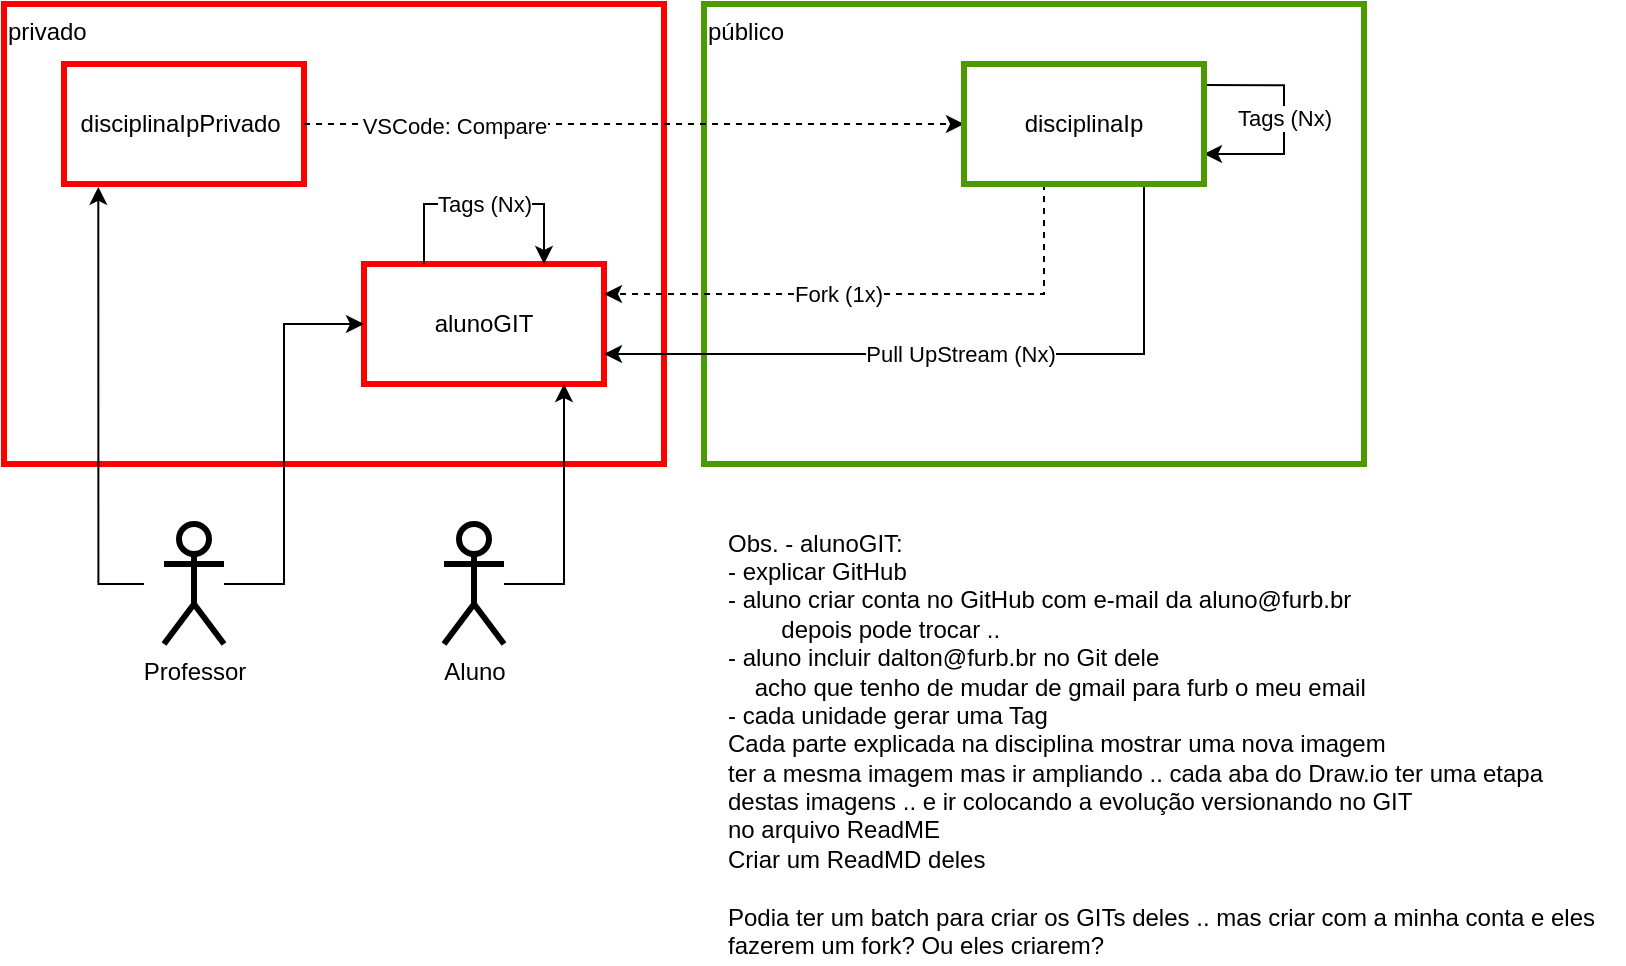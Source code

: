 <mxfile version="15.7.3" type="device"><diagram id="lvU-jp99D0Ux89VsnQIV" name="Page-1"><mxGraphModel dx="907" dy="1712" grid="1" gridSize="10" guides="1" tooltips="1" connect="1" arrows="1" fold="1" page="1" pageScale="1" pageWidth="850" pageHeight="1100" math="0" shadow="0"><root><mxCell id="0"/><mxCell id="1" parent="0"/><mxCell id="Y9FnwGSk4tgxwfCremRV-34" value="Tags (Nx)" style="edgeStyle=orthogonalEdgeStyle;rounded=0;orthogonalLoop=1;jettySize=auto;html=1;exitX=0.994;exitY=0.176;exitDx=0;exitDy=0;exitPerimeter=0;entryX=1;entryY=0.75;entryDx=0;entryDy=0;" edge="1" parent="1" source="Y9FnwGSk4tgxwfCremRV-25" target="Y9FnwGSk4tgxwfCremRV-25"><mxGeometry relative="1" as="geometry"><mxPoint x="650" y="-720.0" as="targetPoint"/><Array as="points"><mxPoint x="690" y="-1029"/><mxPoint x="690" y="-995"/></Array></mxGeometry></mxCell><mxCell id="Y9FnwGSk4tgxwfCremRV-26" value="público" style="whiteSpace=wrap;html=1;strokeColor=#4D9900;strokeWidth=3;align=left;verticalAlign=top;fillColor=none;" vertex="1" parent="1"><mxGeometry x="400" y="-1070" width="330" height="230" as="geometry"/></mxCell><mxCell id="Y9FnwGSk4tgxwfCremRV-4" value="privado" style="whiteSpace=wrap;html=1;strokeColor=#FF0000;strokeWidth=3;align=left;verticalAlign=top;fillColor=none;" vertex="1" parent="1"><mxGeometry x="50" y="-1070" width="330" height="230" as="geometry"/></mxCell><mxCell id="Y9FnwGSk4tgxwfCremRV-1" value="disciplinaIpPrivado&amp;nbsp;" style="whiteSpace=wrap;html=1;strokeColor=#FF0000;strokeWidth=3;" vertex="1" parent="1"><mxGeometry x="80" y="-1040" width="120" height="60" as="geometry"/></mxCell><mxCell id="Y9FnwGSk4tgxwfCremRV-6" value="" style="edgeStyle=orthogonalEdgeStyle;rounded=0;orthogonalLoop=1;jettySize=auto;html=1;entryX=0;entryY=0.5;entryDx=0;entryDy=0;exitX=1;exitY=0.5;exitDx=0;exitDy=0;dashed=1;" edge="1" parent="1" source="Y9FnwGSk4tgxwfCremRV-1" target="Y9FnwGSk4tgxwfCremRV-25"><mxGeometry relative="1" as="geometry"><Array as="points"><mxPoint x="490" y="-1010"/><mxPoint x="490" y="-1010"/></Array></mxGeometry></mxCell><mxCell id="Y9FnwGSk4tgxwfCremRV-30" value="VSCode: Compare" style="edgeLabel;html=1;align=center;verticalAlign=middle;resizable=0;points=[];" vertex="1" connectable="0" parent="Y9FnwGSk4tgxwfCremRV-6"><mxGeometry x="-0.544" y="-1" relative="1" as="geometry"><mxPoint as="offset"/></mxGeometry></mxCell><mxCell id="Y9FnwGSk4tgxwfCremRV-5" value="alunoGIT" style="whiteSpace=wrap;html=1;strokeColor=#FF0000;strokeWidth=3;" vertex="1" parent="1"><mxGeometry x="230" y="-940" width="120" height="60" as="geometry"/></mxCell><mxCell id="Y9FnwGSk4tgxwfCremRV-17" style="edgeStyle=orthogonalEdgeStyle;rounded=0;orthogonalLoop=1;jettySize=auto;html=1;entryX=0.143;entryY=1.024;entryDx=0;entryDy=0;entryPerimeter=0;" edge="1" parent="1" target="Y9FnwGSk4tgxwfCremRV-1"><mxGeometry relative="1" as="geometry"><mxPoint x="120" y="-780" as="sourcePoint"/><Array as="points"><mxPoint x="97" y="-780"/></Array></mxGeometry></mxCell><mxCell id="Y9FnwGSk4tgxwfCremRV-18" style="edgeStyle=orthogonalEdgeStyle;rounded=0;orthogonalLoop=1;jettySize=auto;html=1;entryX=0;entryY=0.5;entryDx=0;entryDy=0;" edge="1" parent="1" source="Y9FnwGSk4tgxwfCremRV-12" target="Y9FnwGSk4tgxwfCremRV-5"><mxGeometry relative="1" as="geometry"><mxPoint x="180" y="-770" as="sourcePoint"/><Array as="points"><mxPoint x="190" y="-780"/><mxPoint x="190" y="-910"/></Array></mxGeometry></mxCell><mxCell id="Y9FnwGSk4tgxwfCremRV-12" value="Professor" style="shape=umlActor;verticalLabelPosition=bottom;verticalAlign=top;html=1;outlineConnect=0;strokeColor=#000000;strokeWidth=3;fillColor=none;" vertex="1" parent="1"><mxGeometry x="130" y="-810" width="30" height="60" as="geometry"/></mxCell><mxCell id="Y9FnwGSk4tgxwfCremRV-19" value="Obs. - alunoGIT:&lt;br&gt;- explicar GitHub&lt;br&gt;- aluno criar conta no GitHub com e-mail da aluno@furb.br&lt;br&gt;&lt;span style=&quot;white-space: pre&quot;&gt;&#9;&lt;/span&gt;depois pode trocar ..&lt;br&gt;- aluno incluir dalton@furb.br no Git dele&lt;br&gt;&amp;nbsp; &amp;nbsp; acho que tenho de mudar de gmail para furb o meu email&lt;br&gt;- cada unidade gerar uma Tag&lt;br&gt;Cada parte explicada na disciplina mostrar uma nova imagem&lt;br&gt;ter a mesma imagem mas ir ampliando .. cada aba do Draw.io ter uma etapa&lt;br&gt;destas imagens .. e ir colocando a evolução versionando no GIT&lt;br&gt;no arquivo ReadME&lt;br&gt;Criar um ReadMD deles&lt;br&gt;&lt;br&gt;Podia ter um batch para criar os GITs deles .. mas criar com a minha conta e eles&lt;br&gt;fazerem um fork? Ou eles criarem?" style="text;html=1;resizable=0;autosize=1;align=left;verticalAlign=middle;points=[];fillColor=none;strokeColor=none;rounded=0;" vertex="1" parent="1"><mxGeometry x="410" y="-810" width="450" height="220" as="geometry"/></mxCell><mxCell id="Y9FnwGSk4tgxwfCremRV-21" style="edgeStyle=orthogonalEdgeStyle;rounded=0;orthogonalLoop=1;jettySize=auto;html=1;" edge="1" parent="1" source="Y9FnwGSk4tgxwfCremRV-20"><mxGeometry relative="1" as="geometry"><mxPoint x="420" y="-780" as="sourcePoint"/><mxPoint x="330" y="-880" as="targetPoint"/><Array as="points"><mxPoint x="330" y="-780"/></Array></mxGeometry></mxCell><mxCell id="Y9FnwGSk4tgxwfCremRV-20" value="Aluno" style="shape=umlActor;verticalLabelPosition=bottom;verticalAlign=top;html=1;outlineConnect=0;strokeColor=#000000;strokeWidth=3;fillColor=none;" vertex="1" parent="1"><mxGeometry x="270" y="-810" width="30" height="60" as="geometry"/></mxCell><mxCell id="Y9FnwGSk4tgxwfCremRV-28" style="edgeStyle=orthogonalEdgeStyle;rounded=0;orthogonalLoop=1;jettySize=auto;html=1;entryX=1;entryY=0.25;entryDx=0;entryDy=0;dashed=1;" edge="1" parent="1" source="Y9FnwGSk4tgxwfCremRV-25" target="Y9FnwGSk4tgxwfCremRV-5"><mxGeometry relative="1" as="geometry"><Array as="points"><mxPoint x="570" y="-925"/></Array></mxGeometry></mxCell><mxCell id="Y9FnwGSk4tgxwfCremRV-29" value="Fork (1x)" style="edgeLabel;html=1;align=center;verticalAlign=middle;resizable=0;points=[];" vertex="1" connectable="0" parent="Y9FnwGSk4tgxwfCremRV-28"><mxGeometry x="0.149" relative="1" as="geometry"><mxPoint as="offset"/></mxGeometry></mxCell><mxCell id="Y9FnwGSk4tgxwfCremRV-31" value="Pull UpStream (Nx)" style="edgeStyle=orthogonalEdgeStyle;rounded=0;orthogonalLoop=1;jettySize=auto;html=1;exitX=0.75;exitY=1;exitDx=0;exitDy=0;entryX=1;entryY=0.75;entryDx=0;entryDy=0;" edge="1" parent="1" source="Y9FnwGSk4tgxwfCremRV-25" target="Y9FnwGSk4tgxwfCremRV-5"><mxGeometry relative="1" as="geometry"/></mxCell><mxCell id="Y9FnwGSk4tgxwfCremRV-25" value="disciplinaIp" style="whiteSpace=wrap;html=1;strokeColor=#4D9900;strokeWidth=3;align=center;verticalAlign=middle;fillColor=none;" vertex="1" parent="1"><mxGeometry x="530" y="-1040" width="120" height="60" as="geometry"/></mxCell><mxCell id="Y9FnwGSk4tgxwfCremRV-32" value="Tags (Nx)" style="edgeStyle=orthogonalEdgeStyle;rounded=0;orthogonalLoop=1;jettySize=auto;html=1;exitX=0.25;exitY=0;exitDx=0;exitDy=0;entryX=0.75;entryY=0;entryDx=0;entryDy=0;" edge="1" parent="1" source="Y9FnwGSk4tgxwfCremRV-5" target="Y9FnwGSk4tgxwfCremRV-5"><mxGeometry relative="1" as="geometry"><Array as="points"><mxPoint x="260" y="-970"/><mxPoint x="320" y="-970"/></Array></mxGeometry></mxCell></root></mxGraphModel></diagram></mxfile>
